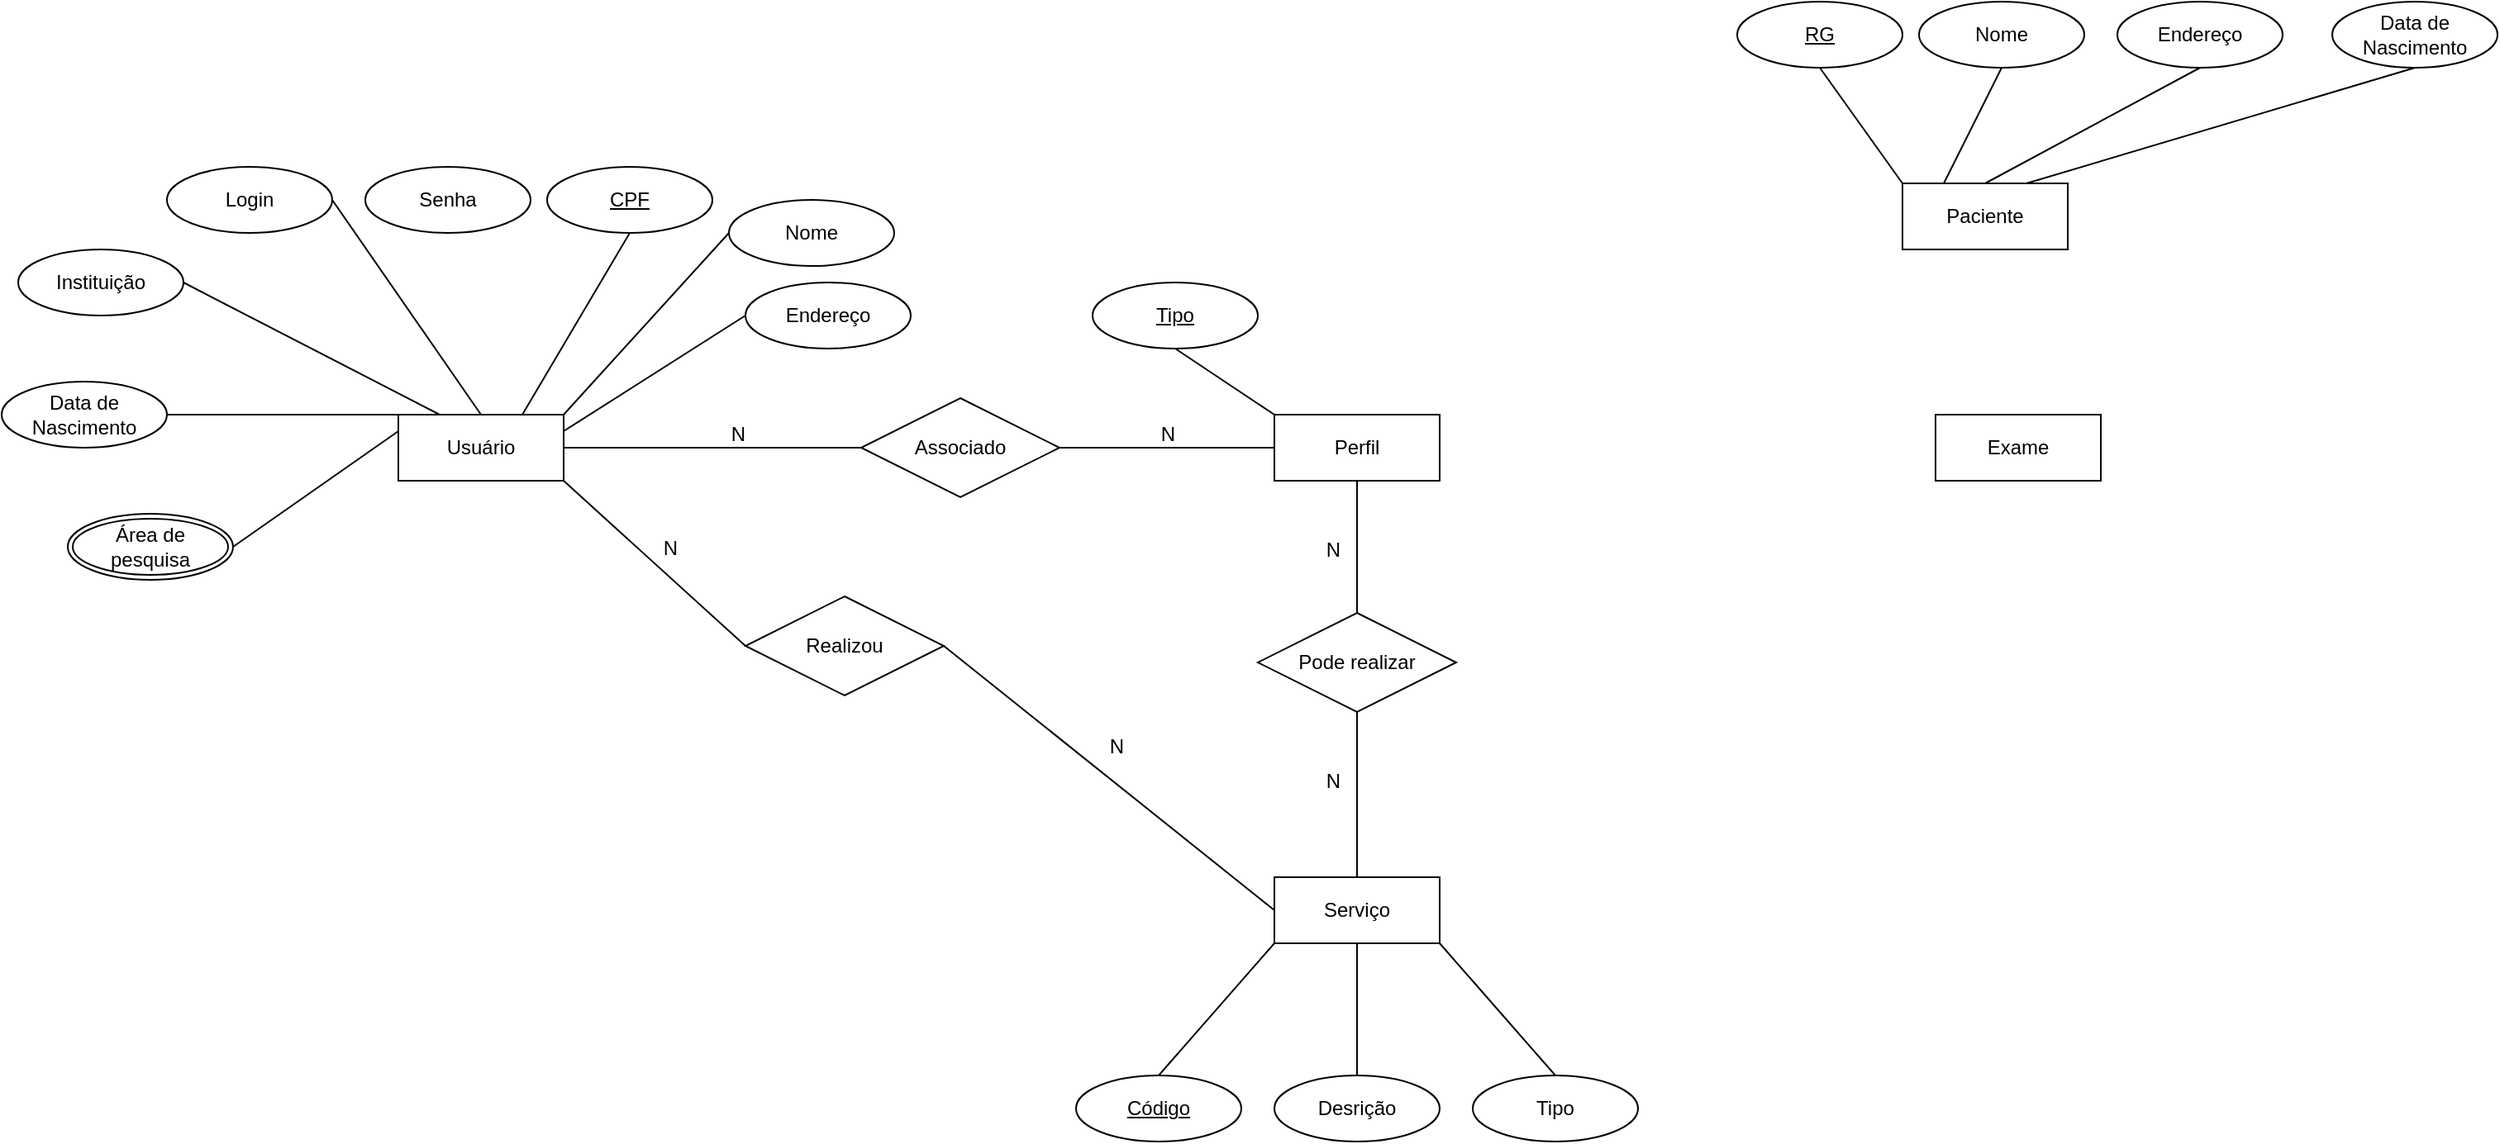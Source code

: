 <mxfile version="14.6.11" type="github">
  <diagram id="c7RSiAgEq7K3T1tGgwCF" name="Page-1">
    <mxGraphModel dx="1185" dy="634" grid="1" gridSize="10" guides="1" tooltips="1" connect="1" arrows="1" fold="1" page="1" pageScale="1" pageWidth="4681" pageHeight="3300" math="0" shadow="0">
      <root>
        <mxCell id="0" />
        <mxCell id="1" parent="0" />
        <mxCell id="BD_xdXeXPQXrnNX-kLKR-1" value="Usuário" style="whiteSpace=wrap;html=1;align=center;" vertex="1" parent="1">
          <mxGeometry x="740" y="560" width="100" height="40" as="geometry" />
        </mxCell>
        <mxCell id="BD_xdXeXPQXrnNX-kLKR-3" value="CPF" style="ellipse;whiteSpace=wrap;html=1;align=center;fontStyle=4;" vertex="1" parent="1">
          <mxGeometry x="830" y="410" width="100" height="40" as="geometry" />
        </mxCell>
        <mxCell id="BD_xdXeXPQXrnNX-kLKR-4" value="" style="endArrow=none;html=1;rounded=0;exitX=0.75;exitY=0;exitDx=0;exitDy=0;entryX=0.5;entryY=1;entryDx=0;entryDy=0;" edge="1" parent="1" source="BD_xdXeXPQXrnNX-kLKR-1" target="BD_xdXeXPQXrnNX-kLKR-3">
          <mxGeometry relative="1" as="geometry">
            <mxPoint x="1160" y="670" as="sourcePoint" />
            <mxPoint x="1320" y="670" as="targetPoint" />
          </mxGeometry>
        </mxCell>
        <mxCell id="BD_xdXeXPQXrnNX-kLKR-5" value="" style="endArrow=none;html=1;rounded=0;exitX=1;exitY=0;exitDx=0;exitDy=0;entryX=0;entryY=0.5;entryDx=0;entryDy=0;" edge="1" parent="1" source="BD_xdXeXPQXrnNX-kLKR-1" target="BD_xdXeXPQXrnNX-kLKR-6">
          <mxGeometry relative="1" as="geometry">
            <mxPoint x="1160" y="670" as="sourcePoint" />
            <mxPoint x="960" y="470" as="targetPoint" />
          </mxGeometry>
        </mxCell>
        <mxCell id="BD_xdXeXPQXrnNX-kLKR-6" value="Nome" style="ellipse;whiteSpace=wrap;html=1;align=center;" vertex="1" parent="1">
          <mxGeometry x="940" y="430" width="100" height="40" as="geometry" />
        </mxCell>
        <mxCell id="BD_xdXeXPQXrnNX-kLKR-7" value="Endereço" style="ellipse;whiteSpace=wrap;html=1;align=center;" vertex="1" parent="1">
          <mxGeometry x="950" y="480" width="100" height="40" as="geometry" />
        </mxCell>
        <mxCell id="BD_xdXeXPQXrnNX-kLKR-9" value="" style="endArrow=none;html=1;rounded=0;exitX=1;exitY=0.25;exitDx=0;exitDy=0;entryX=0;entryY=0.5;entryDx=0;entryDy=0;" edge="1" parent="1" source="BD_xdXeXPQXrnNX-kLKR-1" target="BD_xdXeXPQXrnNX-kLKR-7">
          <mxGeometry relative="1" as="geometry">
            <mxPoint x="1060" y="570" as="sourcePoint" />
            <mxPoint x="1220" y="570" as="targetPoint" />
          </mxGeometry>
        </mxCell>
        <mxCell id="BD_xdXeXPQXrnNX-kLKR-10" value="Área de pesquisa" style="ellipse;shape=doubleEllipse;margin=3;whiteSpace=wrap;html=1;align=center;" vertex="1" parent="1">
          <mxGeometry x="540" y="620" width="100" height="40" as="geometry" />
        </mxCell>
        <mxCell id="BD_xdXeXPQXrnNX-kLKR-12" value="Instituição" style="ellipse;whiteSpace=wrap;html=1;align=center;" vertex="1" parent="1">
          <mxGeometry x="510" y="460" width="100" height="40" as="geometry" />
        </mxCell>
        <mxCell id="BD_xdXeXPQXrnNX-kLKR-14" value="Data de Nascimento" style="ellipse;whiteSpace=wrap;html=1;align=center;" vertex="1" parent="1">
          <mxGeometry x="500" y="540" width="100" height="40" as="geometry" />
        </mxCell>
        <mxCell id="BD_xdXeXPQXrnNX-kLKR-16" value="Login" style="ellipse;whiteSpace=wrap;html=1;align=center;" vertex="1" parent="1">
          <mxGeometry x="600" y="410" width="100" height="40" as="geometry" />
        </mxCell>
        <mxCell id="BD_xdXeXPQXrnNX-kLKR-17" value="Senha" style="ellipse;whiteSpace=wrap;html=1;align=center;" vertex="1" parent="1">
          <mxGeometry x="720" y="410" width="100" height="40" as="geometry" />
        </mxCell>
        <mxCell id="BD_xdXeXPQXrnNX-kLKR-18" value="" style="endArrow=none;html=1;rounded=0;entryX=0.5;entryY=0;entryDx=0;entryDy=0;exitX=1;exitY=0.5;exitDx=0;exitDy=0;" edge="1" parent="1" source="BD_xdXeXPQXrnNX-kLKR-16" target="BD_xdXeXPQXrnNX-kLKR-1">
          <mxGeometry relative="1" as="geometry">
            <mxPoint x="620" y="530" as="sourcePoint" />
            <mxPoint x="780" y="530" as="targetPoint" />
          </mxGeometry>
        </mxCell>
        <mxCell id="BD_xdXeXPQXrnNX-kLKR-19" value="" style="endArrow=none;html=1;rounded=0;entryX=0.25;entryY=0;entryDx=0;entryDy=0;exitX=1;exitY=0.5;exitDx=0;exitDy=0;" edge="1" parent="1" source="BD_xdXeXPQXrnNX-kLKR-12" target="BD_xdXeXPQXrnNX-kLKR-1">
          <mxGeometry relative="1" as="geometry">
            <mxPoint x="740" y="550" as="sourcePoint" />
            <mxPoint x="900" y="550" as="targetPoint" />
          </mxGeometry>
        </mxCell>
        <mxCell id="BD_xdXeXPQXrnNX-kLKR-20" value="" style="endArrow=none;html=1;rounded=0;entryX=0;entryY=0;entryDx=0;entryDy=0;exitX=1;exitY=0.5;exitDx=0;exitDy=0;" edge="1" parent="1" source="BD_xdXeXPQXrnNX-kLKR-14" target="BD_xdXeXPQXrnNX-kLKR-1">
          <mxGeometry relative="1" as="geometry">
            <mxPoint x="610" y="560" as="sourcePoint" />
            <mxPoint x="700" y="580" as="targetPoint" />
          </mxGeometry>
        </mxCell>
        <mxCell id="BD_xdXeXPQXrnNX-kLKR-21" value="" style="endArrow=none;html=1;rounded=0;entryX=0;entryY=0.25;entryDx=0;entryDy=0;exitX=1;exitY=0.5;exitDx=0;exitDy=0;" edge="1" parent="1" source="BD_xdXeXPQXrnNX-kLKR-10" target="BD_xdXeXPQXrnNX-kLKR-1">
          <mxGeometry relative="1" as="geometry">
            <mxPoint x="710" y="660" as="sourcePoint" />
            <mxPoint x="870" y="660" as="targetPoint" />
          </mxGeometry>
        </mxCell>
        <mxCell id="BD_xdXeXPQXrnNX-kLKR-22" value="Perfil" style="whiteSpace=wrap;html=1;align=center;" vertex="1" parent="1">
          <mxGeometry x="1270" y="560" width="100" height="40" as="geometry" />
        </mxCell>
        <mxCell id="BD_xdXeXPQXrnNX-kLKR-23" value="Associado" style="shape=rhombus;perimeter=rhombusPerimeter;whiteSpace=wrap;html=1;align=center;" vertex="1" parent="1">
          <mxGeometry x="1020" y="550" width="120" height="60" as="geometry" />
        </mxCell>
        <mxCell id="BD_xdXeXPQXrnNX-kLKR-24" value="" style="endArrow=none;html=1;rounded=0;exitX=1;exitY=0.5;exitDx=0;exitDy=0;entryX=0;entryY=0.5;entryDx=0;entryDy=0;" edge="1" parent="1" source="BD_xdXeXPQXrnNX-kLKR-1" target="BD_xdXeXPQXrnNX-kLKR-23">
          <mxGeometry relative="1" as="geometry">
            <mxPoint x="890" y="560" as="sourcePoint" />
            <mxPoint x="1050" y="560" as="targetPoint" />
          </mxGeometry>
        </mxCell>
        <mxCell id="BD_xdXeXPQXrnNX-kLKR-25" value="N" style="resizable=0;html=1;align=right;verticalAlign=bottom;" connectable="0" vertex="1" parent="BD_xdXeXPQXrnNX-kLKR-24">
          <mxGeometry x="1" relative="1" as="geometry">
            <mxPoint x="-70" as="offset" />
          </mxGeometry>
        </mxCell>
        <mxCell id="BD_xdXeXPQXrnNX-kLKR-26" value="" style="endArrow=none;html=1;rounded=0;entryX=0;entryY=0.5;entryDx=0;entryDy=0;exitX=1;exitY=0.5;exitDx=0;exitDy=0;" edge="1" parent="1" source="BD_xdXeXPQXrnNX-kLKR-23" target="BD_xdXeXPQXrnNX-kLKR-22">
          <mxGeometry relative="1" as="geometry">
            <mxPoint x="1030" y="639.66" as="sourcePoint" />
            <mxPoint x="1190" y="639.66" as="targetPoint" />
          </mxGeometry>
        </mxCell>
        <mxCell id="BD_xdXeXPQXrnNX-kLKR-27" value="N" style="resizable=0;html=1;align=right;verticalAlign=bottom;" connectable="0" vertex="1" parent="BD_xdXeXPQXrnNX-kLKR-26">
          <mxGeometry x="1" relative="1" as="geometry">
            <mxPoint x="-60" as="offset" />
          </mxGeometry>
        </mxCell>
        <mxCell id="BD_xdXeXPQXrnNX-kLKR-28" value="Tipo" style="ellipse;whiteSpace=wrap;html=1;align=center;fontStyle=4;" vertex="1" parent="1">
          <mxGeometry x="1160" y="480" width="100" height="40" as="geometry" />
        </mxCell>
        <mxCell id="BD_xdXeXPQXrnNX-kLKR-29" value="" style="endArrow=none;html=1;rounded=0;entryX=0;entryY=0;entryDx=0;entryDy=0;exitX=0.5;exitY=1;exitDx=0;exitDy=0;" edge="1" parent="1" source="BD_xdXeXPQXrnNX-kLKR-28" target="BD_xdXeXPQXrnNX-kLKR-22">
          <mxGeometry relative="1" as="geometry">
            <mxPoint x="1100" y="560" as="sourcePoint" />
            <mxPoint x="1260" y="560" as="targetPoint" />
          </mxGeometry>
        </mxCell>
        <mxCell id="BD_xdXeXPQXrnNX-kLKR-30" value="Serviço" style="whiteSpace=wrap;html=1;align=center;" vertex="1" parent="1">
          <mxGeometry x="1270" y="840" width="100" height="40" as="geometry" />
        </mxCell>
        <mxCell id="BD_xdXeXPQXrnNX-kLKR-31" value="Desrição" style="ellipse;whiteSpace=wrap;html=1;align=center;" vertex="1" parent="1">
          <mxGeometry x="1270" y="960" width="100" height="40" as="geometry" />
        </mxCell>
        <mxCell id="BD_xdXeXPQXrnNX-kLKR-33" value="Código" style="ellipse;whiteSpace=wrap;html=1;align=center;fontStyle=4;" vertex="1" parent="1">
          <mxGeometry x="1150" y="960" width="100" height="40" as="geometry" />
        </mxCell>
        <mxCell id="BD_xdXeXPQXrnNX-kLKR-34" value="Tipo" style="ellipse;whiteSpace=wrap;html=1;align=center;" vertex="1" parent="1">
          <mxGeometry x="1390" y="960" width="100" height="40" as="geometry" />
        </mxCell>
        <mxCell id="BD_xdXeXPQXrnNX-kLKR-35" value="" style="endArrow=none;html=1;rounded=0;exitX=0.5;exitY=0;exitDx=0;exitDy=0;entryX=0;entryY=1;entryDx=0;entryDy=0;" edge="1" parent="1" source="BD_xdXeXPQXrnNX-kLKR-33" target="BD_xdXeXPQXrnNX-kLKR-30">
          <mxGeometry relative="1" as="geometry">
            <mxPoint x="1210" y="890" as="sourcePoint" />
            <mxPoint x="1370" y="890" as="targetPoint" />
          </mxGeometry>
        </mxCell>
        <mxCell id="BD_xdXeXPQXrnNX-kLKR-36" value="" style="endArrow=none;html=1;rounded=0;entryX=0.5;entryY=1;entryDx=0;entryDy=0;exitX=0.5;exitY=0;exitDx=0;exitDy=0;" edge="1" parent="1" source="BD_xdXeXPQXrnNX-kLKR-31" target="BD_xdXeXPQXrnNX-kLKR-30">
          <mxGeometry relative="1" as="geometry">
            <mxPoint x="1210" y="890" as="sourcePoint" />
            <mxPoint x="1370" y="890" as="targetPoint" />
          </mxGeometry>
        </mxCell>
        <mxCell id="BD_xdXeXPQXrnNX-kLKR-37" value="" style="endArrow=none;html=1;rounded=0;entryX=1;entryY=1;entryDx=0;entryDy=0;exitX=0.5;exitY=0;exitDx=0;exitDy=0;" edge="1" parent="1" source="BD_xdXeXPQXrnNX-kLKR-34" target="BD_xdXeXPQXrnNX-kLKR-30">
          <mxGeometry relative="1" as="geometry">
            <mxPoint x="1210" y="890" as="sourcePoint" />
            <mxPoint x="1370" y="890" as="targetPoint" />
          </mxGeometry>
        </mxCell>
        <mxCell id="BD_xdXeXPQXrnNX-kLKR-38" value="Pode realizar" style="shape=rhombus;perimeter=rhombusPerimeter;whiteSpace=wrap;html=1;align=center;" vertex="1" parent="1">
          <mxGeometry x="1260" y="680" width="120" height="60" as="geometry" />
        </mxCell>
        <mxCell id="BD_xdXeXPQXrnNX-kLKR-41" value="" style="endArrow=none;html=1;rounded=0;entryX=0.5;entryY=1;entryDx=0;entryDy=0;exitX=0.5;exitY=0;exitDx=0;exitDy=0;" edge="1" parent="1" source="BD_xdXeXPQXrnNX-kLKR-38" target="BD_xdXeXPQXrnNX-kLKR-22">
          <mxGeometry relative="1" as="geometry">
            <mxPoint x="1290" y="810" as="sourcePoint" />
            <mxPoint x="1450" y="810" as="targetPoint" />
          </mxGeometry>
        </mxCell>
        <mxCell id="BD_xdXeXPQXrnNX-kLKR-42" value="N" style="resizable=0;html=1;align=right;verticalAlign=bottom;" connectable="0" vertex="1" parent="BD_xdXeXPQXrnNX-kLKR-41">
          <mxGeometry x="1" relative="1" as="geometry">
            <mxPoint x="-10" y="50" as="offset" />
          </mxGeometry>
        </mxCell>
        <mxCell id="BD_xdXeXPQXrnNX-kLKR-43" value="" style="endArrow=none;html=1;rounded=0;entryX=0.5;entryY=1;entryDx=0;entryDy=0;exitX=0.5;exitY=0;exitDx=0;exitDy=0;" edge="1" parent="1" source="BD_xdXeXPQXrnNX-kLKR-30" target="BD_xdXeXPQXrnNX-kLKR-38">
          <mxGeometry relative="1" as="geometry">
            <mxPoint x="1480" y="830" as="sourcePoint" />
            <mxPoint x="1480" y="750" as="targetPoint" />
          </mxGeometry>
        </mxCell>
        <mxCell id="BD_xdXeXPQXrnNX-kLKR-44" value="N" style="resizable=0;html=1;align=right;verticalAlign=bottom;" connectable="0" vertex="1" parent="BD_xdXeXPQXrnNX-kLKR-43">
          <mxGeometry x="1" relative="1" as="geometry">
            <mxPoint x="-10" y="50" as="offset" />
          </mxGeometry>
        </mxCell>
        <mxCell id="BD_xdXeXPQXrnNX-kLKR-46" value="Realizou" style="shape=rhombus;perimeter=rhombusPerimeter;whiteSpace=wrap;html=1;align=center;" vertex="1" parent="1">
          <mxGeometry x="950" y="670" width="120" height="60" as="geometry" />
        </mxCell>
        <mxCell id="BD_xdXeXPQXrnNX-kLKR-48" value="" style="endArrow=none;html=1;rounded=0;exitX=1;exitY=1;exitDx=0;exitDy=0;entryX=0;entryY=0.5;entryDx=0;entryDy=0;" edge="1" parent="1" source="BD_xdXeXPQXrnNX-kLKR-1" target="BD_xdXeXPQXrnNX-kLKR-46">
          <mxGeometry relative="1" as="geometry">
            <mxPoint x="720" y="690" as="sourcePoint" />
            <mxPoint x="880" y="690" as="targetPoint" />
          </mxGeometry>
        </mxCell>
        <mxCell id="BD_xdXeXPQXrnNX-kLKR-49" value="N" style="resizable=0;html=1;align=right;verticalAlign=bottom;" connectable="0" vertex="1" parent="BD_xdXeXPQXrnNX-kLKR-48">
          <mxGeometry x="1" relative="1" as="geometry">
            <mxPoint x="-40" y="-50" as="offset" />
          </mxGeometry>
        </mxCell>
        <mxCell id="BD_xdXeXPQXrnNX-kLKR-50" value="" style="endArrow=none;html=1;rounded=0;exitX=1;exitY=0.5;exitDx=0;exitDy=0;entryX=0;entryY=0.5;entryDx=0;entryDy=0;" edge="1" parent="1" source="BD_xdXeXPQXrnNX-kLKR-46" target="BD_xdXeXPQXrnNX-kLKR-30">
          <mxGeometry relative="1" as="geometry">
            <mxPoint x="1070" y="760" as="sourcePoint" />
            <mxPoint x="1230" y="760" as="targetPoint" />
          </mxGeometry>
        </mxCell>
        <mxCell id="BD_xdXeXPQXrnNX-kLKR-51" value="N" style="resizable=0;html=1;align=right;verticalAlign=bottom;" connectable="0" vertex="1" parent="BD_xdXeXPQXrnNX-kLKR-50">
          <mxGeometry x="1" relative="1" as="geometry">
            <mxPoint x="-90" y="-90" as="offset" />
          </mxGeometry>
        </mxCell>
        <mxCell id="BD_xdXeXPQXrnNX-kLKR-52" value="Paciente" style="whiteSpace=wrap;html=1;align=center;" vertex="1" parent="1">
          <mxGeometry x="1650" y="420" width="100" height="40" as="geometry" />
        </mxCell>
        <mxCell id="BD_xdXeXPQXrnNX-kLKR-53" value="RG" style="ellipse;whiteSpace=wrap;html=1;align=center;fontStyle=4;" vertex="1" parent="1">
          <mxGeometry x="1550" y="310" width="100" height="40" as="geometry" />
        </mxCell>
        <mxCell id="BD_xdXeXPQXrnNX-kLKR-54" value="Nome" style="ellipse;whiteSpace=wrap;html=1;align=center;" vertex="1" parent="1">
          <mxGeometry x="1660" y="310" width="100" height="40" as="geometry" />
        </mxCell>
        <mxCell id="BD_xdXeXPQXrnNX-kLKR-56" value="Data de Nascimento" style="ellipse;whiteSpace=wrap;html=1;align=center;" vertex="1" parent="1">
          <mxGeometry x="1910" y="310" width="100" height="40" as="geometry" />
        </mxCell>
        <mxCell id="BD_xdXeXPQXrnNX-kLKR-57" value="Endereço" style="ellipse;whiteSpace=wrap;html=1;align=center;" vertex="1" parent="1">
          <mxGeometry x="1780" y="310" width="100" height="40" as="geometry" />
        </mxCell>
        <mxCell id="BD_xdXeXPQXrnNX-kLKR-58" value="" style="endArrow=none;html=1;rounded=0;exitX=0.5;exitY=1;exitDx=0;exitDy=0;entryX=0;entryY=0;entryDx=0;entryDy=0;" edge="1" parent="1" source="BD_xdXeXPQXrnNX-kLKR-53" target="BD_xdXeXPQXrnNX-kLKR-52">
          <mxGeometry relative="1" as="geometry">
            <mxPoint x="1590" y="510" as="sourcePoint" />
            <mxPoint x="1750" y="510" as="targetPoint" />
          </mxGeometry>
        </mxCell>
        <mxCell id="BD_xdXeXPQXrnNX-kLKR-59" value="" style="endArrow=none;html=1;rounded=0;entryX=0.5;entryY=1;entryDx=0;entryDy=0;exitX=0.25;exitY=0;exitDx=0;exitDy=0;" edge="1" parent="1" source="BD_xdXeXPQXrnNX-kLKR-52" target="BD_xdXeXPQXrnNX-kLKR-54">
          <mxGeometry relative="1" as="geometry">
            <mxPoint x="1590" y="510" as="sourcePoint" />
            <mxPoint x="1750" y="510" as="targetPoint" />
          </mxGeometry>
        </mxCell>
        <mxCell id="BD_xdXeXPQXrnNX-kLKR-60" value="" style="endArrow=none;html=1;rounded=0;entryX=0.5;entryY=1;entryDx=0;entryDy=0;exitX=0.5;exitY=0;exitDx=0;exitDy=0;" edge="1" parent="1" source="BD_xdXeXPQXrnNX-kLKR-52" target="BD_xdXeXPQXrnNX-kLKR-57">
          <mxGeometry relative="1" as="geometry">
            <mxPoint x="1590" y="510" as="sourcePoint" />
            <mxPoint x="1750" y="510" as="targetPoint" />
          </mxGeometry>
        </mxCell>
        <mxCell id="BD_xdXeXPQXrnNX-kLKR-61" value="" style="endArrow=none;html=1;rounded=0;entryX=0.5;entryY=1;entryDx=0;entryDy=0;exitX=0.75;exitY=0;exitDx=0;exitDy=0;" edge="1" parent="1" source="BD_xdXeXPQXrnNX-kLKR-52" target="BD_xdXeXPQXrnNX-kLKR-56">
          <mxGeometry relative="1" as="geometry">
            <mxPoint x="1590" y="510" as="sourcePoint" />
            <mxPoint x="1750" y="510" as="targetPoint" />
          </mxGeometry>
        </mxCell>
        <mxCell id="BD_xdXeXPQXrnNX-kLKR-62" value="Exame" style="whiteSpace=wrap;html=1;align=center;" vertex="1" parent="1">
          <mxGeometry x="1670" y="560" width="100" height="40" as="geometry" />
        </mxCell>
      </root>
    </mxGraphModel>
  </diagram>
</mxfile>
